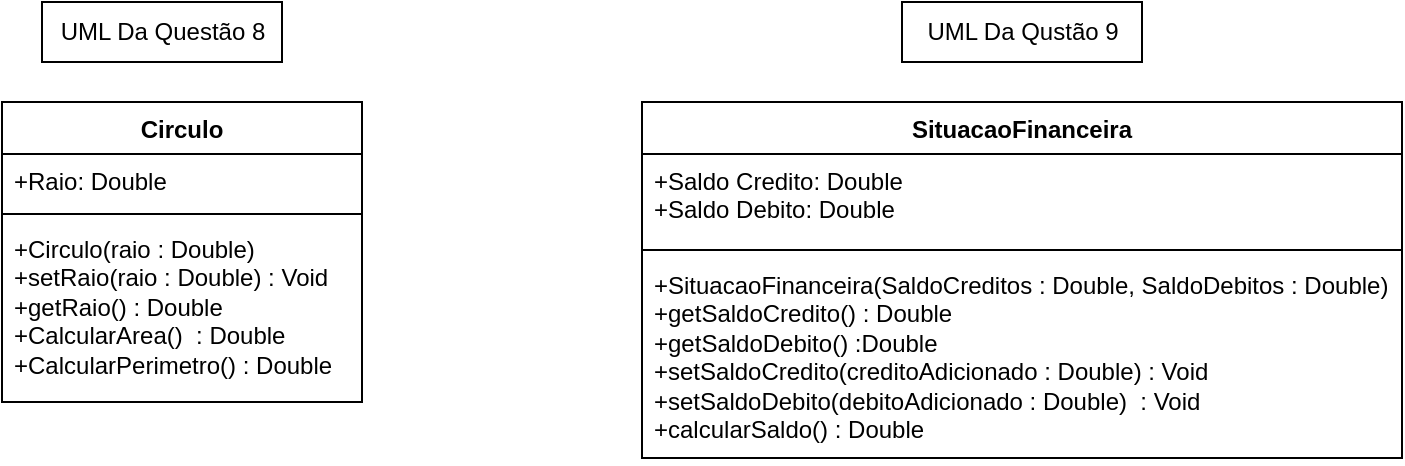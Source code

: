 <mxfile version="24.8.0">
  <diagram name="Página-1" id="Rlw9WTACRi8JO7l7Mm7z">
    <mxGraphModel dx="1050" dy="576" grid="1" gridSize="10" guides="1" tooltips="1" connect="1" arrows="1" fold="1" page="1" pageScale="1" pageWidth="827" pageHeight="1169" math="0" shadow="0">
      <root>
        <mxCell id="0" />
        <mxCell id="1" parent="0" />
        <mxCell id="O2VvpaQGtP-XOHyDtoSd-12" value="Circulo" style="swimlane;fontStyle=1;align=center;verticalAlign=top;childLayout=stackLayout;horizontal=1;startSize=26;horizontalStack=0;resizeParent=1;resizeParentMax=0;resizeLast=0;collapsible=1;marginBottom=0;whiteSpace=wrap;html=1;" vertex="1" parent="1">
          <mxGeometry x="70" y="110" width="180" height="150" as="geometry" />
        </mxCell>
        <mxCell id="O2VvpaQGtP-XOHyDtoSd-13" value="+Raio: Double" style="text;strokeColor=none;fillColor=none;align=left;verticalAlign=top;spacingLeft=4;spacingRight=4;overflow=hidden;rotatable=0;points=[[0,0.5],[1,0.5]];portConstraint=eastwest;whiteSpace=wrap;html=1;" vertex="1" parent="O2VvpaQGtP-XOHyDtoSd-12">
          <mxGeometry y="26" width="180" height="26" as="geometry" />
        </mxCell>
        <mxCell id="O2VvpaQGtP-XOHyDtoSd-14" value="" style="line;strokeWidth=1;fillColor=none;align=left;verticalAlign=middle;spacingTop=-1;spacingLeft=3;spacingRight=3;rotatable=0;labelPosition=right;points=[];portConstraint=eastwest;strokeColor=inherit;" vertex="1" parent="O2VvpaQGtP-XOHyDtoSd-12">
          <mxGeometry y="52" width="180" height="8" as="geometry" />
        </mxCell>
        <mxCell id="O2VvpaQGtP-XOHyDtoSd-15" value="+Circulo(raio : Double)&lt;div&gt;+setRaio(raio : Double) : Void&lt;/div&gt;&lt;div&gt;+getRaio() : Double&lt;br&gt;&lt;div&gt;+CalcularArea()&amp;nbsp; : Double&lt;/div&gt;&lt;div&gt;+CalcularPerimetro() : Double&lt;/div&gt;&lt;/div&gt;" style="text;strokeColor=none;fillColor=none;align=left;verticalAlign=top;spacingLeft=4;spacingRight=4;overflow=hidden;rotatable=0;points=[[0,0.5],[1,0.5]];portConstraint=eastwest;whiteSpace=wrap;html=1;" vertex="1" parent="O2VvpaQGtP-XOHyDtoSd-12">
          <mxGeometry y="60" width="180" height="90" as="geometry" />
        </mxCell>
        <mxCell id="O2VvpaQGtP-XOHyDtoSd-16" value="UML Da Q&lt;span style=&quot;background-color: initial;&quot;&gt;uestão 8&lt;/span&gt;" style="text;html=1;align=center;verticalAlign=middle;resizable=0;points=[];autosize=1;strokeColor=none;fillColor=none;" vertex="1" parent="1">
          <mxGeometry x="85" y="60" width="130" height="30" as="geometry" />
        </mxCell>
        <mxCell id="O2VvpaQGtP-XOHyDtoSd-17" value="SituacaoFinanceira" style="swimlane;fontStyle=1;align=center;verticalAlign=top;childLayout=stackLayout;horizontal=1;startSize=26;horizontalStack=0;resizeParent=1;resizeParentMax=0;resizeLast=0;collapsible=1;marginBottom=0;whiteSpace=wrap;html=1;" vertex="1" parent="1">
          <mxGeometry x="390" y="110" width="380" height="178" as="geometry" />
        </mxCell>
        <mxCell id="O2VvpaQGtP-XOHyDtoSd-18" value="+Saldo Credito: Double&lt;div&gt;+Saldo Debito: Double&lt;span style=&quot;background-color: initial;&quot;&gt;&amp;nbsp;&lt;/span&gt;&lt;/div&gt;" style="text;strokeColor=none;fillColor=none;align=left;verticalAlign=top;spacingLeft=4;spacingRight=4;overflow=hidden;rotatable=0;points=[[0,0.5],[1,0.5]];portConstraint=eastwest;whiteSpace=wrap;html=1;" vertex="1" parent="O2VvpaQGtP-XOHyDtoSd-17">
          <mxGeometry y="26" width="380" height="44" as="geometry" />
        </mxCell>
        <mxCell id="O2VvpaQGtP-XOHyDtoSd-19" value="" style="line;strokeWidth=1;fillColor=none;align=left;verticalAlign=middle;spacingTop=-1;spacingLeft=3;spacingRight=3;rotatable=0;labelPosition=right;points=[];portConstraint=eastwest;strokeColor=inherit;" vertex="1" parent="O2VvpaQGtP-XOHyDtoSd-17">
          <mxGeometry y="70" width="380" height="8" as="geometry" />
        </mxCell>
        <mxCell id="O2VvpaQGtP-XOHyDtoSd-20" value="+SituacaoFinanceira(SaldoCreditos : Double, SaldoDebitos : Double)&lt;div&gt;+getSaldoCredito() : Double&lt;/div&gt;&lt;div&gt;+getSaldoDebito() :Double&lt;/div&gt;&lt;div&gt;+setSaldoCredito(creditoAdicionado : Double) : Void&amp;nbsp;&lt;/div&gt;&lt;div&gt;+setSaldoDebito(debitoAdicionado : Double)&amp;nbsp; : Void&lt;/div&gt;&lt;div&gt;+calcularSaldo() : Double&lt;/div&gt;" style="text;strokeColor=none;fillColor=none;align=left;verticalAlign=top;spacingLeft=4;spacingRight=4;overflow=hidden;rotatable=0;points=[[0,0.5],[1,0.5]];portConstraint=eastwest;whiteSpace=wrap;html=1;" vertex="1" parent="O2VvpaQGtP-XOHyDtoSd-17">
          <mxGeometry y="78" width="380" height="100" as="geometry" />
        </mxCell>
        <mxCell id="O2VvpaQGtP-XOHyDtoSd-21" value="UML Da Qustão 9" style="text;html=1;align=center;verticalAlign=middle;resizable=0;points=[];autosize=1;strokeColor=none;fillColor=none;" vertex="1" parent="1">
          <mxGeometry x="520" y="60" width="120" height="30" as="geometry" />
        </mxCell>
        <mxCell id="O2VvpaQGtP-XOHyDtoSd-27" value="" style="rounded=0;whiteSpace=wrap;html=1;strokeColor=default;fillColor=none;" vertex="1" parent="1">
          <mxGeometry x="90" y="60" width="120" height="30" as="geometry" />
        </mxCell>
        <mxCell id="O2VvpaQGtP-XOHyDtoSd-28" value="" style="rounded=0;whiteSpace=wrap;html=1;fillColor=none;" vertex="1" parent="1">
          <mxGeometry x="520" y="60" width="120" height="30" as="geometry" />
        </mxCell>
      </root>
    </mxGraphModel>
  </diagram>
</mxfile>
